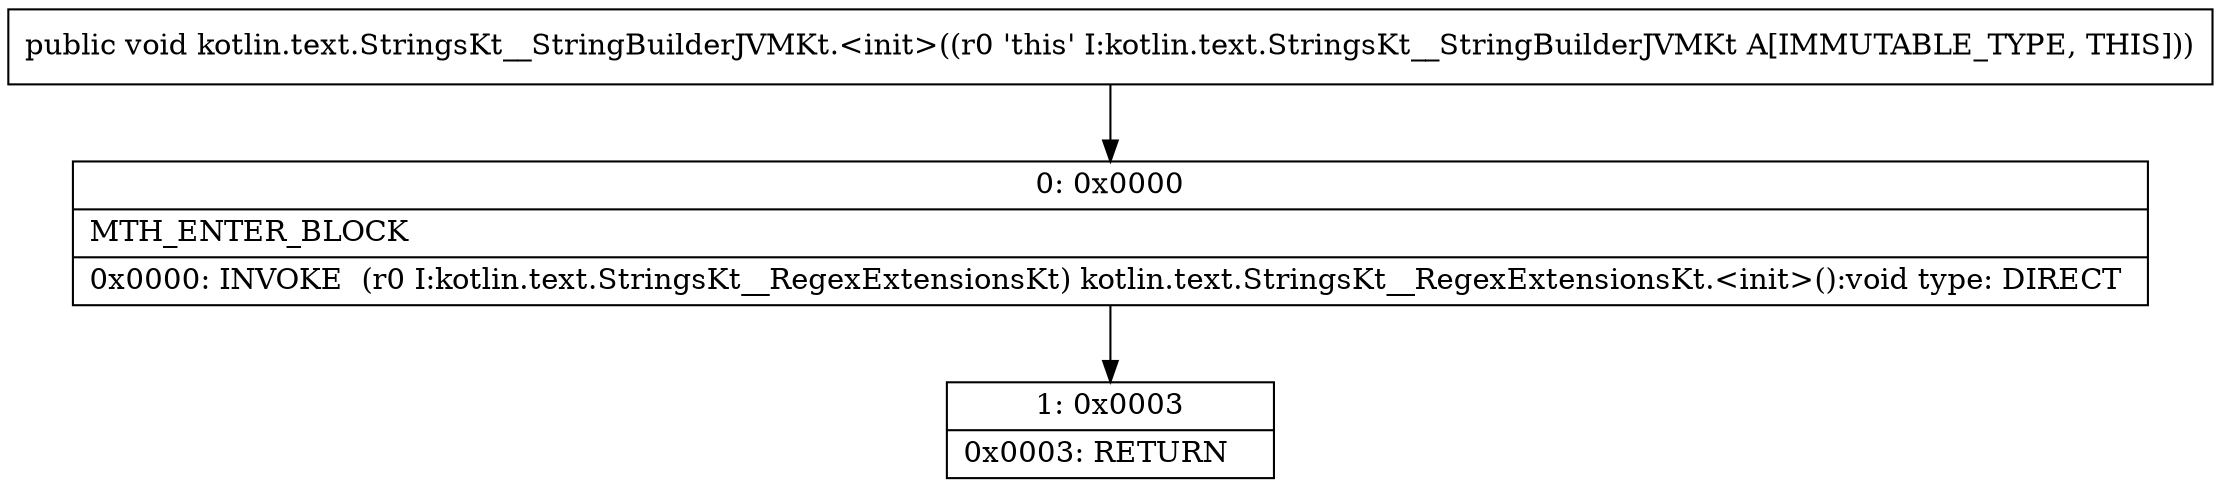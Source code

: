 digraph "CFG forkotlin.text.StringsKt__StringBuilderJVMKt.\<init\>()V" {
Node_0 [shape=record,label="{0\:\ 0x0000|MTH_ENTER_BLOCK\l|0x0000: INVOKE  (r0 I:kotlin.text.StringsKt__RegexExtensionsKt) kotlin.text.StringsKt__RegexExtensionsKt.\<init\>():void type: DIRECT \l}"];
Node_1 [shape=record,label="{1\:\ 0x0003|0x0003: RETURN   \l}"];
MethodNode[shape=record,label="{public void kotlin.text.StringsKt__StringBuilderJVMKt.\<init\>((r0 'this' I:kotlin.text.StringsKt__StringBuilderJVMKt A[IMMUTABLE_TYPE, THIS])) }"];
MethodNode -> Node_0;
Node_0 -> Node_1;
}

